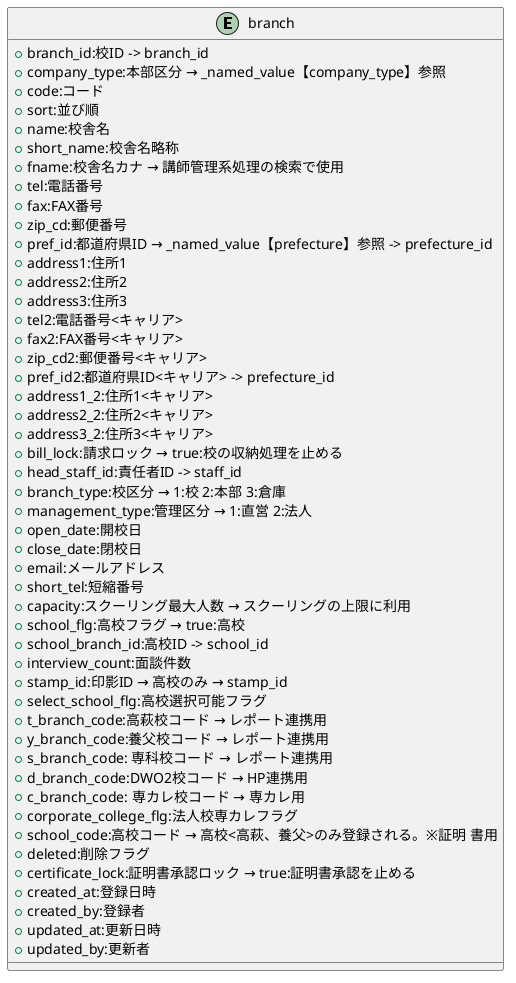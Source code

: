 @startuml

entity "branch" {
    + branch_id:校ID -> branch_id
    + company_type:本部区分 → _named_value【company_type】参照
    + code:コード
    + sort:並び順
    + name:校舎名
    + short_name:校舎名略称
    + fname:校舎名カナ → 講師管理系処理の検索で使用
    + tel:電話番号
    + fax:FAX番号
    + zip_cd:郵便番号
    + pref_id:都道府県ID → _named_value【prefecture】参照 -> prefecture_id
    + address1:住所1
    + address2:住所2
    + address3:住所3
    + tel2:電話番号<キャリア>
    + fax2:FAX番号<キャリア>
    + zip_cd2:郵便番号<キャリア>
    + pref_id2:都道府県ID<キャリア> -> prefecture_id
    + address1_2:住所1<キャリア>
    + address2_2:住所2<キャリア>
    + address3_2:住所3<キャリア>
    + bill_lock:請求ロック → true:校の収納処理を止める
    + head_staff_id:責任者ID -> staff_id
    + branch_type:校区分 → 1:校 2:本部 3:倉庫
    + management_type:管理区分 → 1:直営 2:法人
    + open_date:開校日
    + close_date:閉校日
    + email:メールアドレス
    + short_tel:短縮番号
    + capacity:スクーリング最大人数 → スクーリングの上限に利用
    + school_flg:高校フラグ → true:高校
    + school_branch_id:高校ID -> school_id
    + interview_count:面談件数
    + stamp_id:印影ID → 高校のみ → stamp_id
    + select_school_flg:高校選択可能フラグ
    + t_branch_code:高萩校コード → レポート連携用
    + y_branch_code:養父校コード → レポート連携用
    + s_branch_code: 専科校コード → レポート連携用
    + d_branch_code:DWO2校コード → HP連携用
    + c_branch_code: 専カレ校コード → 専カレ用
    + corporate_college_flg:法人校専カレフラグ
    + school_code:高校コード → 高校<高萩、養父>のみ登録される。※証明 書用
    + deleted:削除フラグ
    + certificate_lock:証明書承認ロック → true:証明書承認を止める
    + created_at:登録日時
    + created_by:登録者
    + updated_at:更新日時
    + updated_by:更新者
}

@enduml